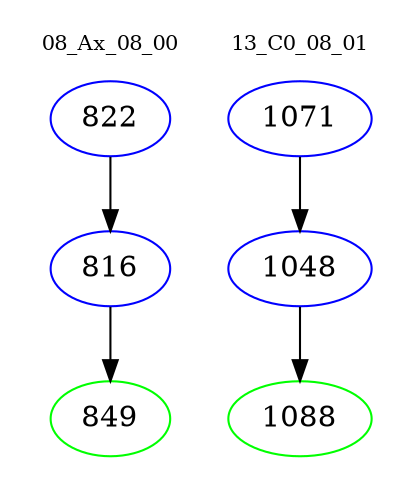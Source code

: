 digraph{
subgraph cluster_0 {
color = white
label = "08_Ax_08_00";
fontsize=10;
T0_822 [label="822", color="blue"]
T0_822 -> T0_816 [color="black"]
T0_816 [label="816", color="blue"]
T0_816 -> T0_849 [color="black"]
T0_849 [label="849", color="green"]
}
subgraph cluster_1 {
color = white
label = "13_C0_08_01";
fontsize=10;
T1_1071 [label="1071", color="blue"]
T1_1071 -> T1_1048 [color="black"]
T1_1048 [label="1048", color="blue"]
T1_1048 -> T1_1088 [color="black"]
T1_1088 [label="1088", color="green"]
}
}
